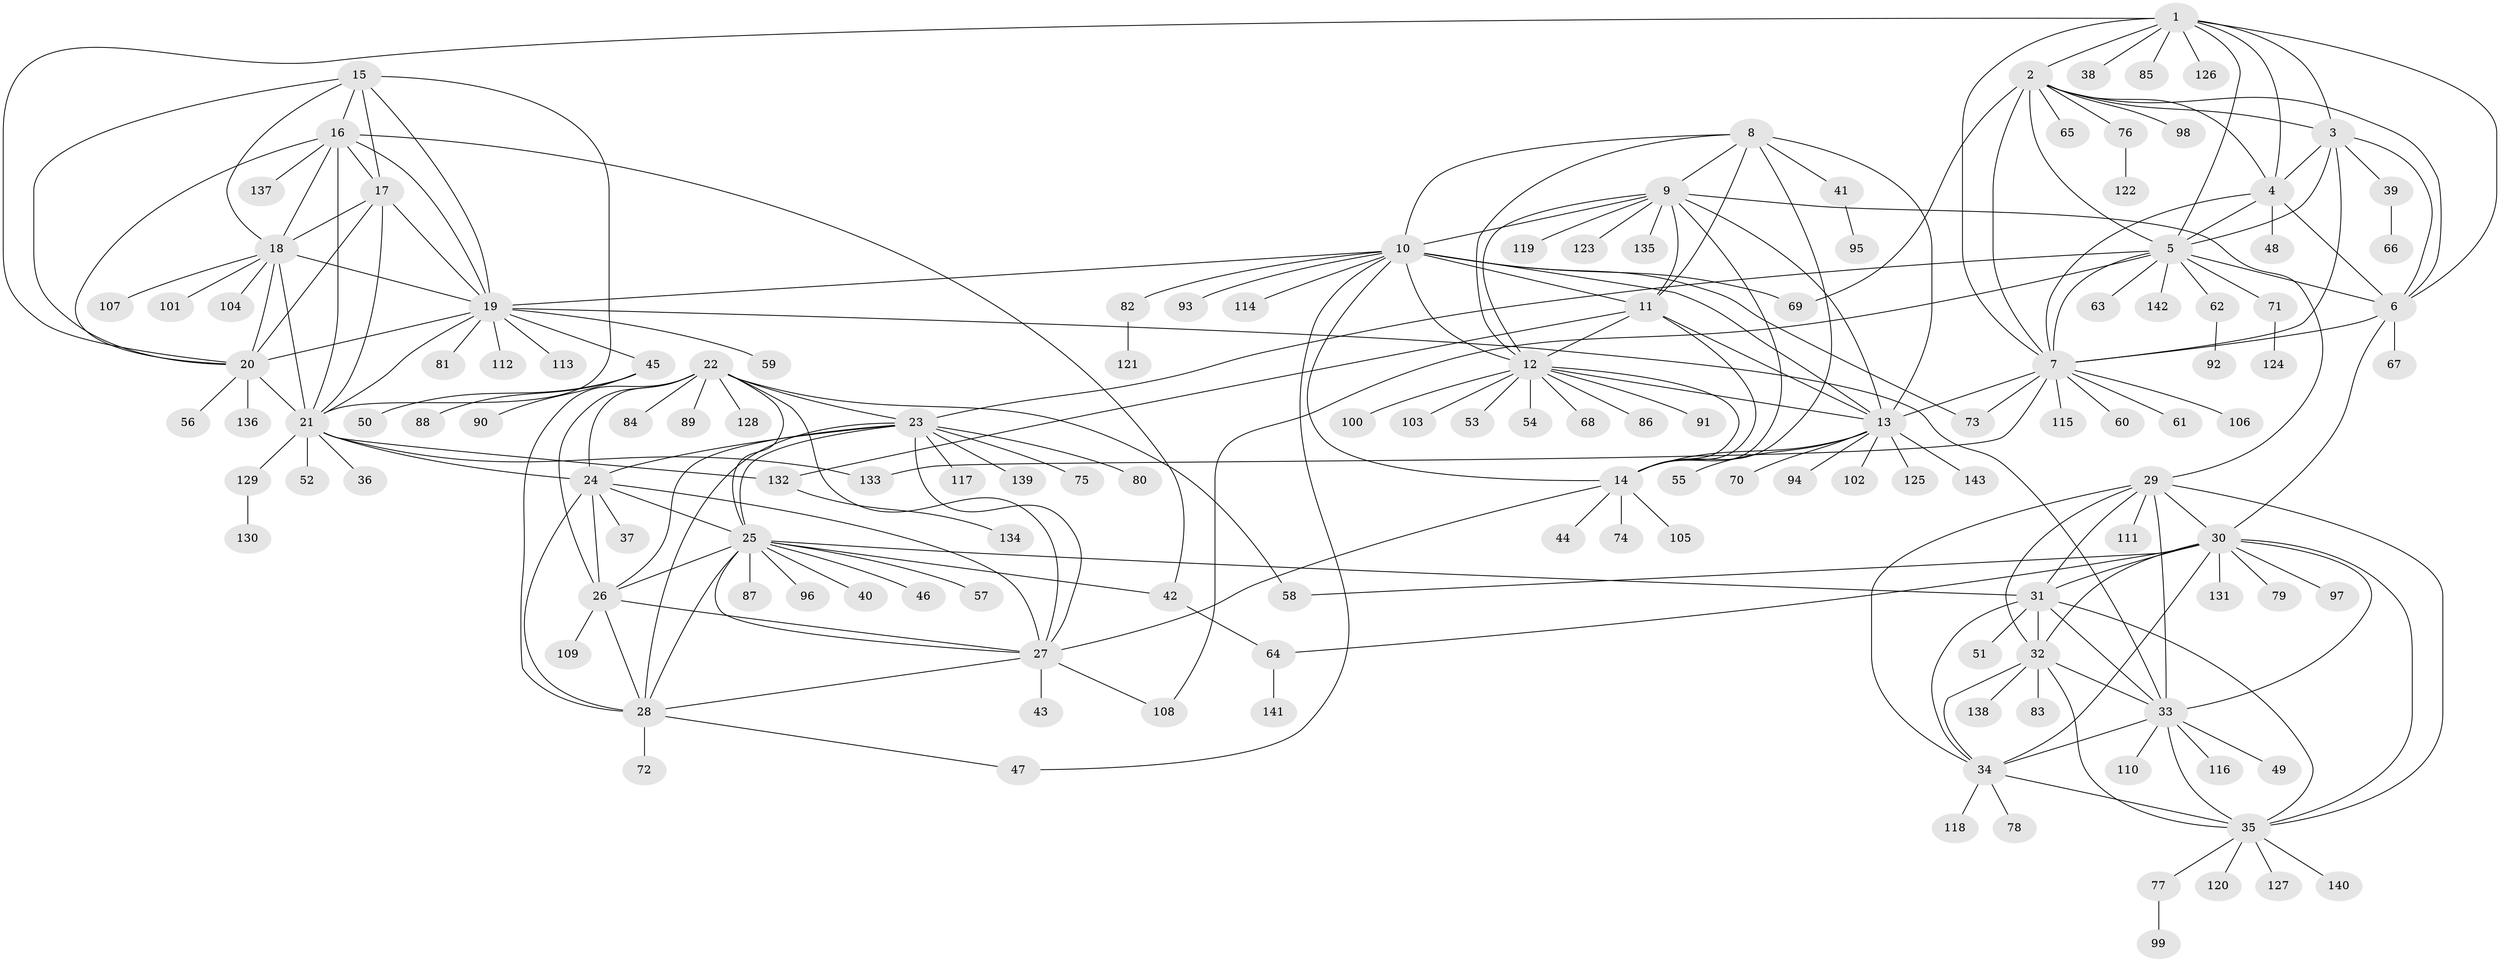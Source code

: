 // Generated by graph-tools (version 1.1) at 2025/50/03/09/25 03:50:30]
// undirected, 143 vertices, 232 edges
graph export_dot {
graph [start="1"]
  node [color=gray90,style=filled];
  1;
  2;
  3;
  4;
  5;
  6;
  7;
  8;
  9;
  10;
  11;
  12;
  13;
  14;
  15;
  16;
  17;
  18;
  19;
  20;
  21;
  22;
  23;
  24;
  25;
  26;
  27;
  28;
  29;
  30;
  31;
  32;
  33;
  34;
  35;
  36;
  37;
  38;
  39;
  40;
  41;
  42;
  43;
  44;
  45;
  46;
  47;
  48;
  49;
  50;
  51;
  52;
  53;
  54;
  55;
  56;
  57;
  58;
  59;
  60;
  61;
  62;
  63;
  64;
  65;
  66;
  67;
  68;
  69;
  70;
  71;
  72;
  73;
  74;
  75;
  76;
  77;
  78;
  79;
  80;
  81;
  82;
  83;
  84;
  85;
  86;
  87;
  88;
  89;
  90;
  91;
  92;
  93;
  94;
  95;
  96;
  97;
  98;
  99;
  100;
  101;
  102;
  103;
  104;
  105;
  106;
  107;
  108;
  109;
  110;
  111;
  112;
  113;
  114;
  115;
  116;
  117;
  118;
  119;
  120;
  121;
  122;
  123;
  124;
  125;
  126;
  127;
  128;
  129;
  130;
  131;
  132;
  133;
  134;
  135;
  136;
  137;
  138;
  139;
  140;
  141;
  142;
  143;
  1 -- 2;
  1 -- 3;
  1 -- 4;
  1 -- 5;
  1 -- 6;
  1 -- 7;
  1 -- 20;
  1 -- 38;
  1 -- 85;
  1 -- 126;
  2 -- 3;
  2 -- 4;
  2 -- 5;
  2 -- 6;
  2 -- 7;
  2 -- 65;
  2 -- 69;
  2 -- 76;
  2 -- 98;
  3 -- 4;
  3 -- 5;
  3 -- 6;
  3 -- 7;
  3 -- 39;
  4 -- 5;
  4 -- 6;
  4 -- 7;
  4 -- 48;
  5 -- 6;
  5 -- 7;
  5 -- 23;
  5 -- 62;
  5 -- 63;
  5 -- 71;
  5 -- 108;
  5 -- 142;
  6 -- 7;
  6 -- 30;
  6 -- 67;
  7 -- 13;
  7 -- 60;
  7 -- 61;
  7 -- 73;
  7 -- 106;
  7 -- 115;
  7 -- 133;
  8 -- 9;
  8 -- 10;
  8 -- 11;
  8 -- 12;
  8 -- 13;
  8 -- 14;
  8 -- 41;
  9 -- 10;
  9 -- 11;
  9 -- 12;
  9 -- 13;
  9 -- 14;
  9 -- 29;
  9 -- 119;
  9 -- 123;
  9 -- 135;
  10 -- 11;
  10 -- 12;
  10 -- 13;
  10 -- 14;
  10 -- 19;
  10 -- 47;
  10 -- 69;
  10 -- 73;
  10 -- 82;
  10 -- 93;
  10 -- 114;
  11 -- 12;
  11 -- 13;
  11 -- 14;
  11 -- 132;
  12 -- 13;
  12 -- 14;
  12 -- 53;
  12 -- 54;
  12 -- 68;
  12 -- 86;
  12 -- 91;
  12 -- 100;
  12 -- 103;
  13 -- 14;
  13 -- 55;
  13 -- 70;
  13 -- 94;
  13 -- 102;
  13 -- 125;
  13 -- 143;
  14 -- 27;
  14 -- 44;
  14 -- 74;
  14 -- 105;
  15 -- 16;
  15 -- 17;
  15 -- 18;
  15 -- 19;
  15 -- 20;
  15 -- 21;
  16 -- 17;
  16 -- 18;
  16 -- 19;
  16 -- 20;
  16 -- 21;
  16 -- 42;
  16 -- 137;
  17 -- 18;
  17 -- 19;
  17 -- 20;
  17 -- 21;
  18 -- 19;
  18 -- 20;
  18 -- 21;
  18 -- 101;
  18 -- 104;
  18 -- 107;
  19 -- 20;
  19 -- 21;
  19 -- 33;
  19 -- 45;
  19 -- 59;
  19 -- 81;
  19 -- 112;
  19 -- 113;
  20 -- 21;
  20 -- 56;
  20 -- 136;
  21 -- 24;
  21 -- 36;
  21 -- 52;
  21 -- 129;
  21 -- 132;
  21 -- 133;
  22 -- 23;
  22 -- 24;
  22 -- 25;
  22 -- 26;
  22 -- 27;
  22 -- 28;
  22 -- 58;
  22 -- 84;
  22 -- 89;
  22 -- 128;
  23 -- 24;
  23 -- 25;
  23 -- 26;
  23 -- 27;
  23 -- 28;
  23 -- 75;
  23 -- 80;
  23 -- 117;
  23 -- 139;
  24 -- 25;
  24 -- 26;
  24 -- 27;
  24 -- 28;
  24 -- 37;
  25 -- 26;
  25 -- 27;
  25 -- 28;
  25 -- 31;
  25 -- 40;
  25 -- 42;
  25 -- 46;
  25 -- 57;
  25 -- 87;
  25 -- 96;
  26 -- 27;
  26 -- 28;
  26 -- 109;
  27 -- 28;
  27 -- 43;
  27 -- 108;
  28 -- 47;
  28 -- 72;
  29 -- 30;
  29 -- 31;
  29 -- 32;
  29 -- 33;
  29 -- 34;
  29 -- 35;
  29 -- 111;
  30 -- 31;
  30 -- 32;
  30 -- 33;
  30 -- 34;
  30 -- 35;
  30 -- 58;
  30 -- 64;
  30 -- 79;
  30 -- 97;
  30 -- 131;
  31 -- 32;
  31 -- 33;
  31 -- 34;
  31 -- 35;
  31 -- 51;
  32 -- 33;
  32 -- 34;
  32 -- 35;
  32 -- 83;
  32 -- 138;
  33 -- 34;
  33 -- 35;
  33 -- 49;
  33 -- 110;
  33 -- 116;
  34 -- 35;
  34 -- 78;
  34 -- 118;
  35 -- 77;
  35 -- 120;
  35 -- 127;
  35 -- 140;
  39 -- 66;
  41 -- 95;
  42 -- 64;
  45 -- 50;
  45 -- 88;
  45 -- 90;
  62 -- 92;
  64 -- 141;
  71 -- 124;
  76 -- 122;
  77 -- 99;
  82 -- 121;
  129 -- 130;
  132 -- 134;
}
